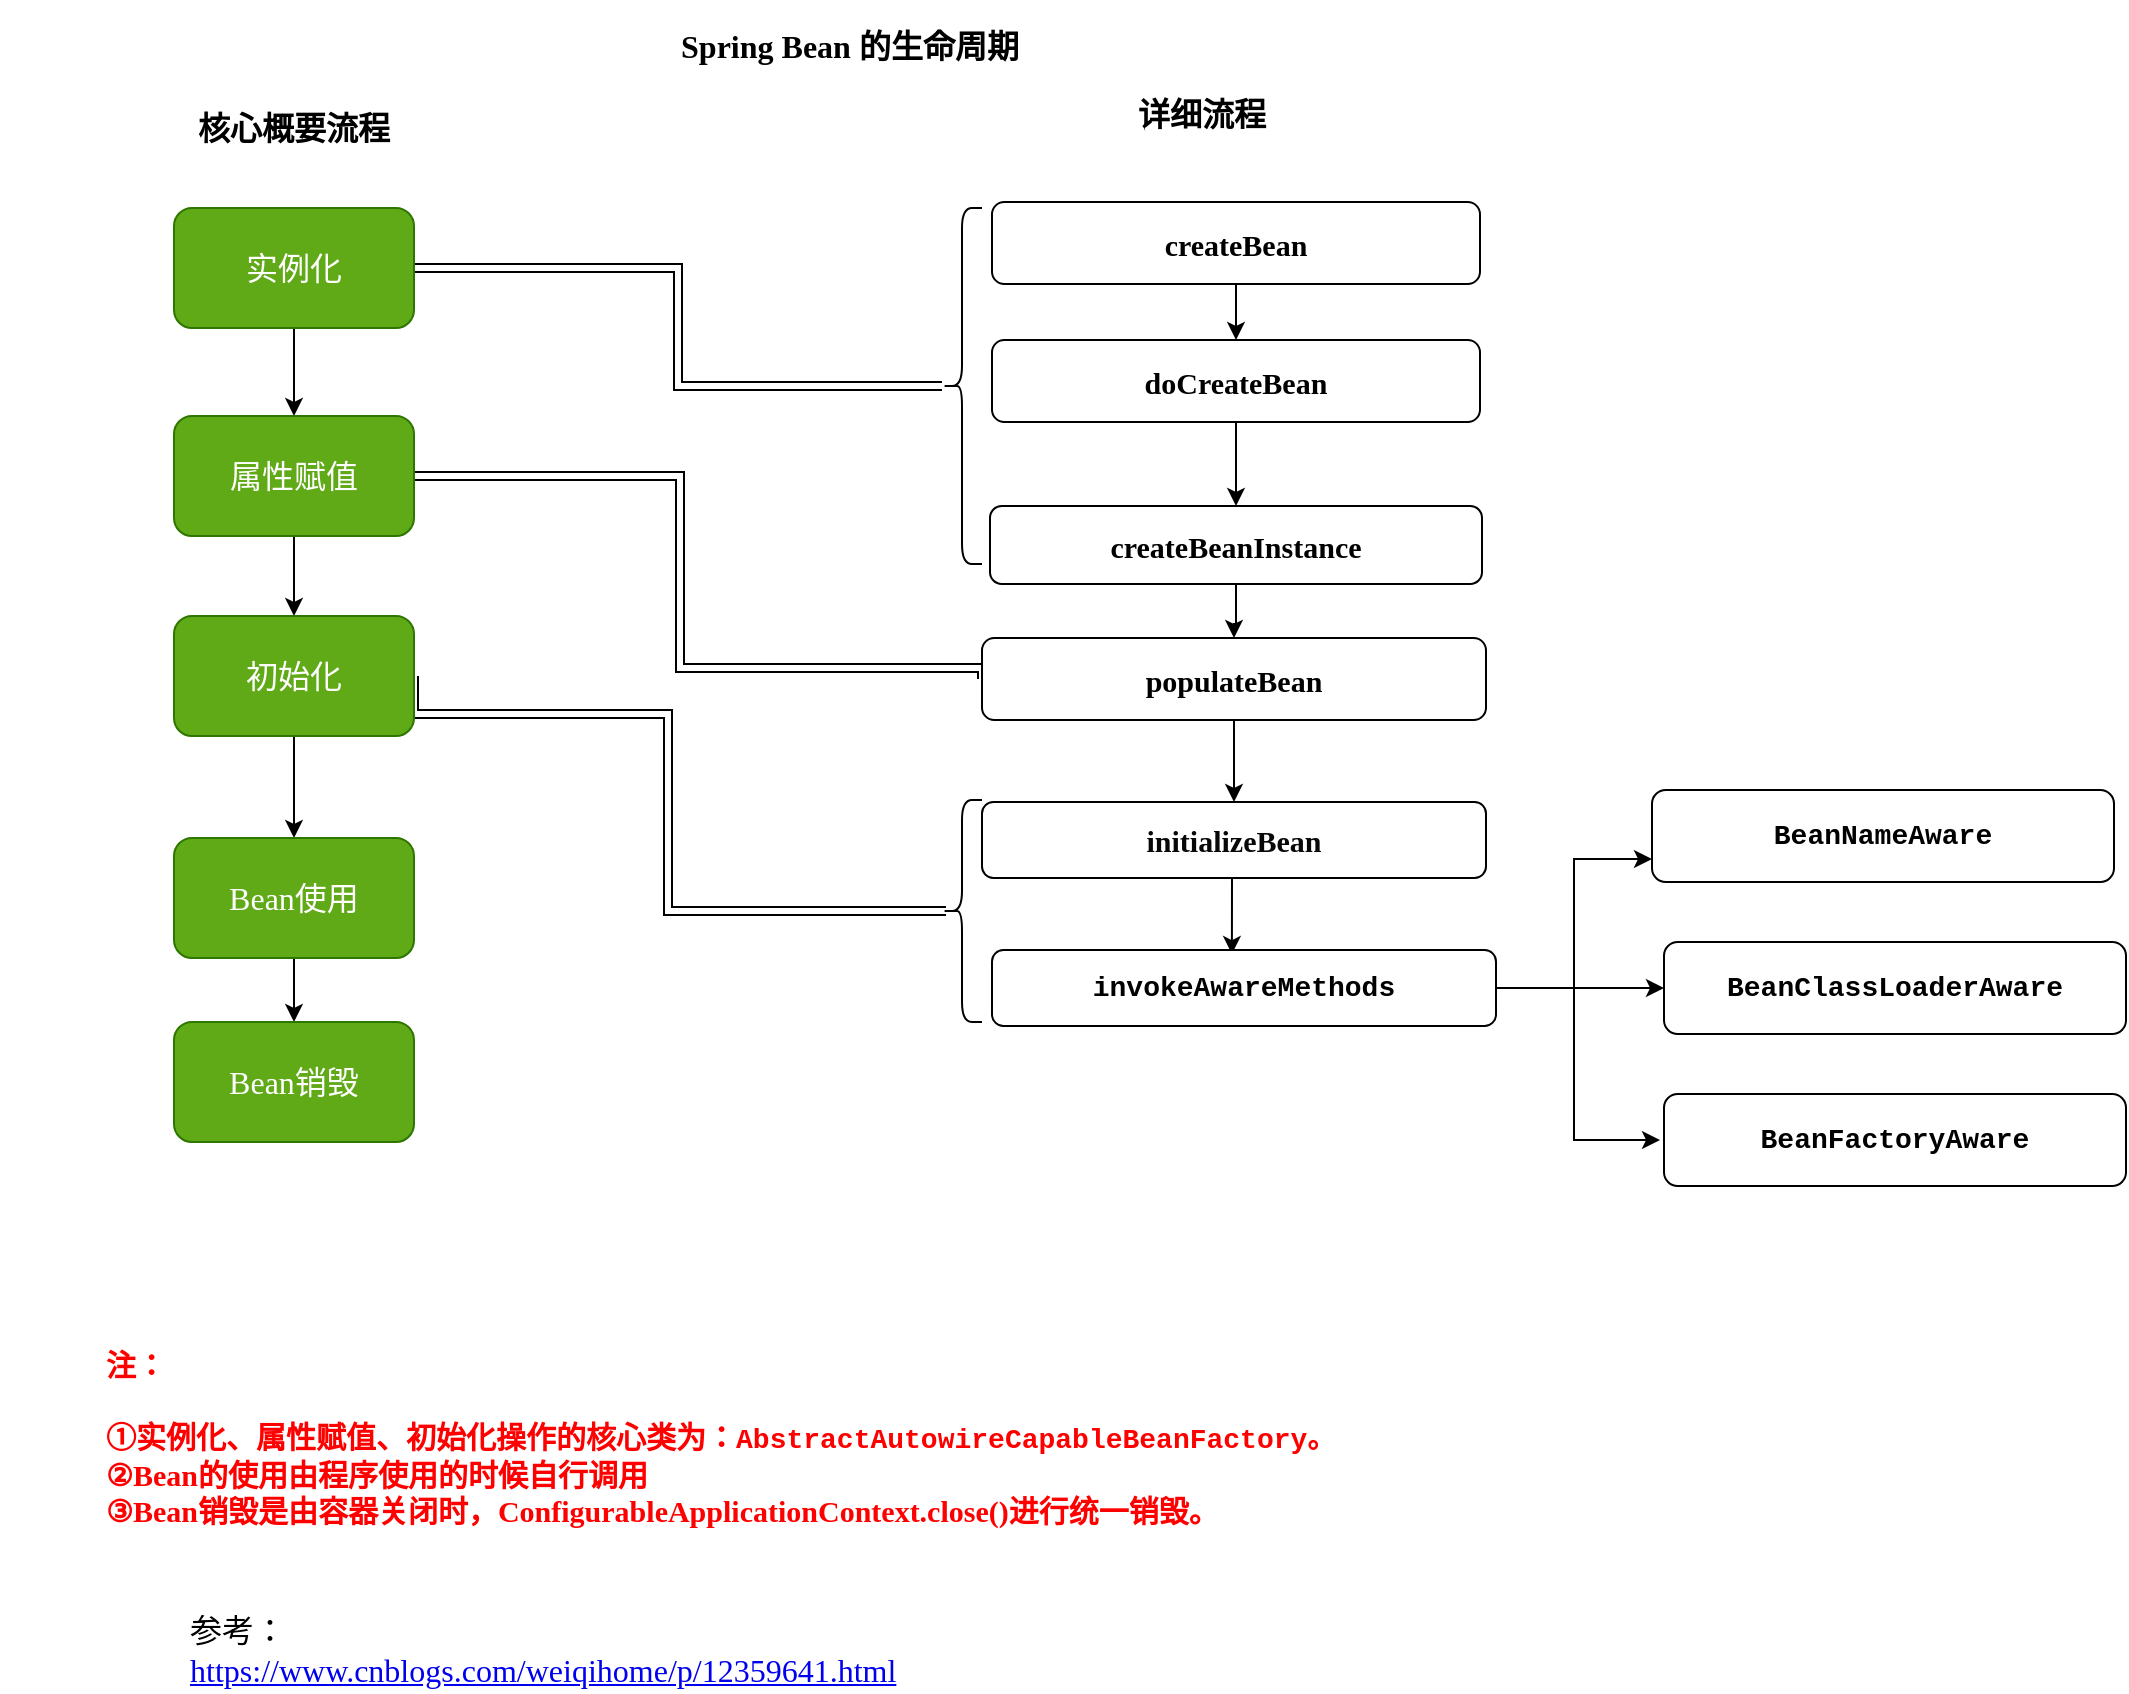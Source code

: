 <mxfile version="13.7.3" type="device"><diagram id="ychBdbZEqGVaA_OzT2IH" name="Page-1"><mxGraphModel dx="1422" dy="762" grid="0" gridSize="10" guides="1" tooltips="1" connect="1" arrows="1" fold="1" page="1" pageScale="1" pageWidth="827" pageHeight="1169" math="0" shadow="0"><root><mxCell id="0"/><mxCell id="1" parent="0"/><mxCell id="fQXl0xQ207ag2LTYxzZY-7" value="" style="edgeStyle=orthogonalEdgeStyle;rounded=0;orthogonalLoop=1;jettySize=auto;html=1;" edge="1" parent="1" source="fQXl0xQ207ag2LTYxzZY-2" target="fQXl0xQ207ag2LTYxzZY-6"><mxGeometry relative="1" as="geometry"/></mxCell><mxCell id="fQXl0xQ207ag2LTYxzZY-2" value="doCreateBean" style="whiteSpace=wrap;html=1;rounded=1;fontFamily=Times New Roman;fontStyle=1;fontSize=15;" vertex="1" parent="1"><mxGeometry x="511" y="194" width="244" height="41" as="geometry"/></mxCell><mxCell id="fQXl0xQ207ag2LTYxzZY-26" value="" style="edgeStyle=orthogonalEdgeStyle;rounded=0;orthogonalLoop=1;jettySize=auto;html=1;fontFamily=楷体;fontSize=16;" edge="1" parent="1" source="fQXl0xQ207ag2LTYxzZY-6" target="fQXl0xQ207ag2LTYxzZY-25"><mxGeometry relative="1" as="geometry"/></mxCell><mxCell id="fQXl0xQ207ag2LTYxzZY-6" value="createBeanInstance" style="whiteSpace=wrap;html=1;rounded=1;fontFamily=Times New Roman;fontStyle=1;fontSize=15;" vertex="1" parent="1"><mxGeometry x="510" y="277" width="246" height="39" as="geometry"/></mxCell><mxCell id="fQXl0xQ207ag2LTYxzZY-16" style="edgeStyle=orthogonalEdgeStyle;rounded=0;orthogonalLoop=1;jettySize=auto;html=1;exitX=0.5;exitY=1;exitDx=0;exitDy=0;fontFamily=楷体;fontSize=16;" edge="1" parent="1" source="fQXl0xQ207ag2LTYxzZY-8" target="fQXl0xQ207ag2LTYxzZY-10"><mxGeometry relative="1" as="geometry"/></mxCell><mxCell id="fQXl0xQ207ag2LTYxzZY-54" style="edgeStyle=orthogonalEdgeStyle;rounded=0;orthogonalLoop=1;jettySize=auto;html=1;exitX=1;exitY=0.5;exitDx=0;exitDy=0;fontFamily=Times New Roman;fontSize=15;fontColor=#000000;sketch=0;shadow=0;shape=link;" edge="1" parent="1" source="fQXl0xQ207ag2LTYxzZY-8" target="fQXl0xQ207ag2LTYxzZY-35"><mxGeometry relative="1" as="geometry"/></mxCell><mxCell id="fQXl0xQ207ag2LTYxzZY-8" value="实例化" style="rounded=1;whiteSpace=wrap;html=1;fillColor=#60a917;strokeColor=#2D7600;fontColor=#ffffff;fontFamily=楷体;fontSize=16;" vertex="1" parent="1"><mxGeometry x="102" y="128" width="120" height="60" as="geometry"/></mxCell><mxCell id="fQXl0xQ207ag2LTYxzZY-9" value="&lt;font face=&quot;Times New Roman&quot;&gt;Spring Bean&lt;/font&gt; 的生命周期" style="text;html=1;strokeColor=none;fillColor=none;align=center;verticalAlign=middle;whiteSpace=wrap;rounded=0;fontSize=16;fontFamily=楷体;fontStyle=1" vertex="1" parent="1"><mxGeometry x="293" y="24" width="294" height="46" as="geometry"/></mxCell><mxCell id="fQXl0xQ207ag2LTYxzZY-17" style="edgeStyle=orthogonalEdgeStyle;rounded=0;orthogonalLoop=1;jettySize=auto;html=1;exitX=0.5;exitY=1;exitDx=0;exitDy=0;entryX=0.5;entryY=0;entryDx=0;entryDy=0;fontFamily=楷体;fontSize=16;" edge="1" parent="1" source="fQXl0xQ207ag2LTYxzZY-10" target="fQXl0xQ207ag2LTYxzZY-11"><mxGeometry relative="1" as="geometry"/></mxCell><mxCell id="fQXl0xQ207ag2LTYxzZY-55" style="edgeStyle=orthogonalEdgeStyle;shape=link;rounded=0;sketch=0;orthogonalLoop=1;jettySize=auto;html=1;exitX=1;exitY=0.5;exitDx=0;exitDy=0;entryX=0;entryY=0.5;entryDx=0;entryDy=0;shadow=0;strokeColor=#000000;fontFamily=Times New Roman;fontSize=15;fontColor=#000000;" edge="1" parent="1" source="fQXl0xQ207ag2LTYxzZY-10" target="fQXl0xQ207ag2LTYxzZY-25"><mxGeometry relative="1" as="geometry"><Array as="points"><mxPoint x="355" y="262"/><mxPoint x="355" y="358"/><mxPoint x="506" y="358"/></Array></mxGeometry></mxCell><mxCell id="fQXl0xQ207ag2LTYxzZY-10" value="属性赋值" style="rounded=1;whiteSpace=wrap;html=1;fillColor=#60a917;strokeColor=#2D7600;fontColor=#ffffff;fontFamily=楷体;fontSize=16;" vertex="1" parent="1"><mxGeometry x="102" y="232" width="120" height="60" as="geometry"/></mxCell><mxCell id="fQXl0xQ207ag2LTYxzZY-18" style="edgeStyle=orthogonalEdgeStyle;rounded=0;orthogonalLoop=1;jettySize=auto;html=1;exitX=0.5;exitY=1;exitDx=0;exitDy=0;fontFamily=楷体;fontSize=16;" edge="1" parent="1" source="fQXl0xQ207ag2LTYxzZY-11" target="fQXl0xQ207ag2LTYxzZY-12"><mxGeometry relative="1" as="geometry"/></mxCell><mxCell id="fQXl0xQ207ag2LTYxzZY-57" style="edgeStyle=orthogonalEdgeStyle;shape=link;rounded=0;sketch=0;orthogonalLoop=1;jettySize=auto;html=1;exitX=1;exitY=0.5;exitDx=0;exitDy=0;entryX=0.1;entryY=0.5;entryDx=0;entryDy=0;entryPerimeter=0;shadow=0;strokeColor=#000000;fontFamily=Times New Roman;fontSize=15;fontColor=#000000;" edge="1" parent="1" source="fQXl0xQ207ag2LTYxzZY-11" target="fQXl0xQ207ag2LTYxzZY-52"><mxGeometry relative="1" as="geometry"><Array as="points"><mxPoint x="222" y="381"/><mxPoint x="349" y="381"/><mxPoint x="349" y="480"/></Array></mxGeometry></mxCell><mxCell id="fQXl0xQ207ag2LTYxzZY-11" value="初始化" style="rounded=1;whiteSpace=wrap;html=1;fillColor=#60a917;strokeColor=#2D7600;fontColor=#ffffff;fontFamily=楷体;fontSize=16;" vertex="1" parent="1"><mxGeometry x="102" y="332" width="120" height="60" as="geometry"/></mxCell><mxCell id="fQXl0xQ207ag2LTYxzZY-19" style="edgeStyle=orthogonalEdgeStyle;rounded=0;orthogonalLoop=1;jettySize=auto;html=1;exitX=0.5;exitY=1;exitDx=0;exitDy=0;fontFamily=楷体;fontSize=16;" edge="1" parent="1" source="fQXl0xQ207ag2LTYxzZY-12" target="fQXl0xQ207ag2LTYxzZY-15"><mxGeometry relative="1" as="geometry"/></mxCell><mxCell id="fQXl0xQ207ag2LTYxzZY-12" value="&lt;font face=&quot;Times New Roman&quot;&gt;Bean&lt;/font&gt;使用" style="rounded=1;whiteSpace=wrap;html=1;fillColor=#60a917;strokeColor=#2D7600;fontColor=#ffffff;fontFamily=楷体;fontSize=16;" vertex="1" parent="1"><mxGeometry x="102" y="443" width="120" height="60" as="geometry"/></mxCell><mxCell id="fQXl0xQ207ag2LTYxzZY-13" value="核心概要流程" style="text;html=1;strokeColor=none;fillColor=none;align=center;verticalAlign=middle;whiteSpace=wrap;rounded=0;fontSize=16;fontFamily=楷体;fontStyle=1" vertex="1" parent="1"><mxGeometry x="15" y="65" width="294" height="46" as="geometry"/></mxCell><mxCell id="fQXl0xQ207ag2LTYxzZY-14" value="详细流程" style="text;html=1;strokeColor=none;fillColor=none;align=center;verticalAlign=middle;whiteSpace=wrap;rounded=0;fontSize=16;fontFamily=楷体;fontStyle=1" vertex="1" parent="1"><mxGeometry x="469" y="58" width="294" height="46" as="geometry"/></mxCell><mxCell id="fQXl0xQ207ag2LTYxzZY-15" value="&lt;font face=&quot;Times New Roman&quot;&gt;Bean&lt;/font&gt;销毁" style="rounded=1;whiteSpace=wrap;html=1;fillColor=#60a917;strokeColor=#2D7600;fontColor=#ffffff;fontFamily=楷体;fontSize=16;" vertex="1" parent="1"><mxGeometry x="102" y="535" width="120" height="60" as="geometry"/></mxCell><mxCell id="fQXl0xQ207ag2LTYxzZY-28" value="" style="edgeStyle=orthogonalEdgeStyle;rounded=0;orthogonalLoop=1;jettySize=auto;html=1;fontFamily=楷体;fontSize=16;" edge="1" parent="1" source="fQXl0xQ207ag2LTYxzZY-25" target="fQXl0xQ207ag2LTYxzZY-27"><mxGeometry relative="1" as="geometry"/></mxCell><mxCell id="fQXl0xQ207ag2LTYxzZY-25" value="populateBean" style="whiteSpace=wrap;html=1;rounded=1;fontFamily=Times New Roman;fontStyle=1;fontSize=15;" vertex="1" parent="1"><mxGeometry x="506" y="343" width="252" height="41" as="geometry"/></mxCell><mxCell id="fQXl0xQ207ag2LTYxzZY-42" style="edgeStyle=orthogonalEdgeStyle;rounded=0;orthogonalLoop=1;jettySize=auto;html=1;exitX=0.5;exitY=1;exitDx=0;exitDy=0;entryX=0.476;entryY=0.053;entryDx=0;entryDy=0;entryPerimeter=0;fontFamily=Times New Roman;fontSize=15;" edge="1" parent="1" source="fQXl0xQ207ag2LTYxzZY-27" target="fQXl0xQ207ag2LTYxzZY-40"><mxGeometry relative="1" as="geometry"/></mxCell><mxCell id="fQXl0xQ207ag2LTYxzZY-27" value="&lt;div style=&quot;background-color: rgb(255, 255, 255); color: rgb(8, 8, 8); font-size: 15px;&quot;&gt;initializeBean&lt;/div&gt;" style="whiteSpace=wrap;html=1;rounded=1;fontFamily=Times New Roman;fontStyle=1;fontSize=15;" vertex="1" parent="1"><mxGeometry x="506" y="425" width="252" height="38" as="geometry"/></mxCell><mxCell id="fQXl0xQ207ag2LTYxzZY-33" style="edgeStyle=orthogonalEdgeStyle;rounded=0;orthogonalLoop=1;jettySize=auto;html=1;exitX=0.5;exitY=1;exitDx=0;exitDy=0;entryX=0.5;entryY=0;entryDx=0;entryDy=0;fontFamily=楷体;fontSize=16;" edge="1" parent="1" source="fQXl0xQ207ag2LTYxzZY-32" target="fQXl0xQ207ag2LTYxzZY-2"><mxGeometry relative="1" as="geometry"/></mxCell><mxCell id="fQXl0xQ207ag2LTYxzZY-32" value="createBean" style="whiteSpace=wrap;html=1;rounded=1;fontFamily=Times New Roman;fontStyle=1;fontSize=15;" vertex="1" parent="1"><mxGeometry x="511" y="125" width="244" height="41" as="geometry"/></mxCell><mxCell id="fQXl0xQ207ag2LTYxzZY-34" value="参考：&lt;br&gt;&lt;font face=&quot;Times New Roman&quot;&gt;&lt;a href=&quot;https://www.cnblogs.com/weiqihome/p/12359641.html&quot;&gt;https://www.cnblogs.com/weiqihome/p/12359641.html&lt;/a&gt;&lt;/font&gt;" style="text;html=1;align=left;verticalAlign=middle;resizable=0;points=[];autosize=1;fontSize=16;fontFamily=楷体;" vertex="1" parent="1"><mxGeometry x="108" y="828" width="363" height="42" as="geometry"/></mxCell><mxCell id="fQXl0xQ207ag2LTYxzZY-35" value="" style="shape=curlyBracket;whiteSpace=wrap;html=1;rounded=1;fontFamily=Times New Roman;fontSize=15;align=left;" vertex="1" parent="1"><mxGeometry x="486" y="128" width="20" height="178" as="geometry"/></mxCell><mxCell id="fQXl0xQ207ag2LTYxzZY-48" style="edgeStyle=orthogonalEdgeStyle;rounded=0;orthogonalLoop=1;jettySize=auto;html=1;exitX=1;exitY=0.5;exitDx=0;exitDy=0;entryX=0;entryY=0.75;entryDx=0;entryDy=0;fontFamily=Times New Roman;fontSize=15;" edge="1" parent="1" source="fQXl0xQ207ag2LTYxzZY-40" target="fQXl0xQ207ag2LTYxzZY-43"><mxGeometry relative="1" as="geometry"/></mxCell><mxCell id="fQXl0xQ207ag2LTYxzZY-50" style="edgeStyle=orthogonalEdgeStyle;rounded=0;orthogonalLoop=1;jettySize=auto;html=1;exitX=1;exitY=0.5;exitDx=0;exitDy=0;entryX=0;entryY=0.5;entryDx=0;entryDy=0;fontFamily=Times New Roman;fontSize=15;" edge="1" parent="1" source="fQXl0xQ207ag2LTYxzZY-40" target="fQXl0xQ207ag2LTYxzZY-46"><mxGeometry relative="1" as="geometry"/></mxCell><mxCell id="fQXl0xQ207ag2LTYxzZY-51" style="edgeStyle=orthogonalEdgeStyle;rounded=0;orthogonalLoop=1;jettySize=auto;html=1;exitX=1;exitY=0.5;exitDx=0;exitDy=0;entryX=0;entryY=0.5;entryDx=0;entryDy=0;fontFamily=Times New Roman;fontSize=15;" edge="1" parent="1"><mxGeometry relative="1" as="geometry"><mxPoint x="761" y="518" as="sourcePoint"/><mxPoint x="845" y="594" as="targetPoint"/><Array as="points"><mxPoint x="802" y="518"/><mxPoint x="802" y="594"/></Array></mxGeometry></mxCell><mxCell id="fQXl0xQ207ag2LTYxzZY-40" value="&lt;pre style=&quot;background-color: rgb(255, 255, 255); font-family: &amp;quot;courier new&amp;quot;, monospace; font-size: 10.5pt;&quot;&gt;&lt;span style=&quot;&quot;&gt;invokeAwareMethods&lt;/span&gt;&lt;/pre&gt;" style="whiteSpace=wrap;html=1;rounded=1;fontFamily=Times New Roman;fontStyle=1;fontSize=15;" vertex="1" parent="1"><mxGeometry x="511" y="499" width="252" height="38" as="geometry"/></mxCell><mxCell id="fQXl0xQ207ag2LTYxzZY-43" value="&lt;pre style=&quot;background-color: #ffffff ; color: #080808 ; font-family: &amp;quot;courier new&amp;quot; , monospace ; font-size: 10.5pt&quot;&gt;&lt;span style=&quot;color: #000000&quot;&gt;BeanNameAware&lt;/span&gt;&lt;/pre&gt;" style="whiteSpace=wrap;html=1;rounded=1;fontFamily=Times New Roman;fontSize=15;fontStyle=1;" vertex="1" parent="1"><mxGeometry x="841" y="419" width="231" height="46" as="geometry"/></mxCell><mxCell id="fQXl0xQ207ag2LTYxzZY-46" value="&lt;pre style=&quot;background-color: #ffffff ; color: #080808 ; font-family: &amp;quot;courier new&amp;quot; , monospace ; font-size: 10.5pt&quot;&gt;&lt;pre style=&quot;font-family: &amp;quot;courier new&amp;quot; , monospace ; font-size: 10.5pt&quot;&gt;&lt;span style=&quot;color: #000000&quot;&gt;BeanClassLoaderAware&lt;/span&gt;&lt;/pre&gt;&lt;/pre&gt;" style="whiteSpace=wrap;html=1;rounded=1;fontFamily=Times New Roman;fontSize=15;fontStyle=1;" vertex="1" parent="1"><mxGeometry x="847" y="495" width="231" height="46" as="geometry"/></mxCell><mxCell id="fQXl0xQ207ag2LTYxzZY-47" value="&lt;pre style=&quot;background-color: #ffffff ; color: #080808 ; font-family: &amp;quot;courier new&amp;quot; , monospace ; font-size: 10.5pt&quot;&gt;&lt;pre style=&quot;font-family: &amp;quot;courier new&amp;quot; , monospace ; font-size: 10.5pt&quot;&gt;&lt;span style=&quot;color: #000000&quot;&gt;BeanFactoryAware&lt;/span&gt;&lt;/pre&gt;&lt;/pre&gt;" style="whiteSpace=wrap;html=1;rounded=1;fontFamily=Times New Roman;fontSize=15;fontStyle=1;" vertex="1" parent="1"><mxGeometry x="847" y="571" width="231" height="46" as="geometry"/></mxCell><mxCell id="fQXl0xQ207ag2LTYxzZY-52" value="" style="shape=curlyBracket;whiteSpace=wrap;html=1;rounded=1;fontFamily=Times New Roman;fontSize=15;fontColor=#000000;align=left;" vertex="1" parent="1"><mxGeometry x="486" y="424" width="20" height="111" as="geometry"/></mxCell><mxCell id="fQXl0xQ207ag2LTYxzZY-60" value="&lt;div&gt;&lt;span style=&quot;color: rgb(255 , 0 , 0)&quot;&gt;&lt;b&gt;注：&lt;/b&gt;&lt;/span&gt;&lt;/div&gt;&lt;div&gt;&lt;font color=&quot;#ff0000&quot;&gt;&lt;b&gt;&lt;br&gt;&lt;/b&gt;&lt;/font&gt;&lt;/div&gt;&lt;div&gt;&lt;font color=&quot;#ff0000&quot;&gt;&lt;b&gt;①实例化、属性赋值、初始化操作的核心类为：&lt;/b&gt;&lt;/font&gt;&lt;b style=&quot;text-align: center&quot;&gt;&lt;font color=&quot;#ff0000&quot;&gt;&lt;span style=&quot;background-color: rgb(255 , 255 , 255) ; font-family: &amp;#34;courier new&amp;#34; , monospace ; font-size: 10.5pt&quot;&gt;AbstractAutowireCapableBeanFactory。&lt;/span&gt;&lt;/font&gt;&lt;/b&gt;&lt;br&gt;&lt;/div&gt;&lt;div&gt;&lt;b&gt;&lt;font color=&quot;#ff0000&quot;&gt;②Bean的使用由程序使用的时候自行调用&lt;/font&gt;&lt;/b&gt;&lt;br&gt;&lt;/div&gt;&lt;div&gt;&lt;font color=&quot;#ff0000&quot;&gt;&lt;b&gt;③Bean销毁是由容器关闭时，&lt;/b&gt;&lt;/font&gt;&lt;b&gt;&lt;font color=&quot;#ff0000&quot; face=&quot;Times New Roman&quot; style=&quot;text-align: center ; background-color: rgb(255 , 255 , 255)&quot;&gt;ConfigurableApplicationContext.close()&lt;/font&gt;&lt;font color=&quot;#ff0000&quot; style=&quot;text-align: center ; background-color: rgb(255 , 255 , 255)&quot;&gt;进行统一销毁。&lt;/font&gt;&lt;/b&gt;&lt;/div&gt;" style="text;html=1;strokeColor=none;fillColor=none;align=left;verticalAlign=middle;whiteSpace=wrap;rounded=0;shadow=0;sketch=0;fontFamily=楷体;fontSize=15;fontColor=#000000;" vertex="1" parent="1"><mxGeometry x="66" y="684" width="646" height="117" as="geometry"/></mxCell></root></mxGraphModel></diagram></mxfile>